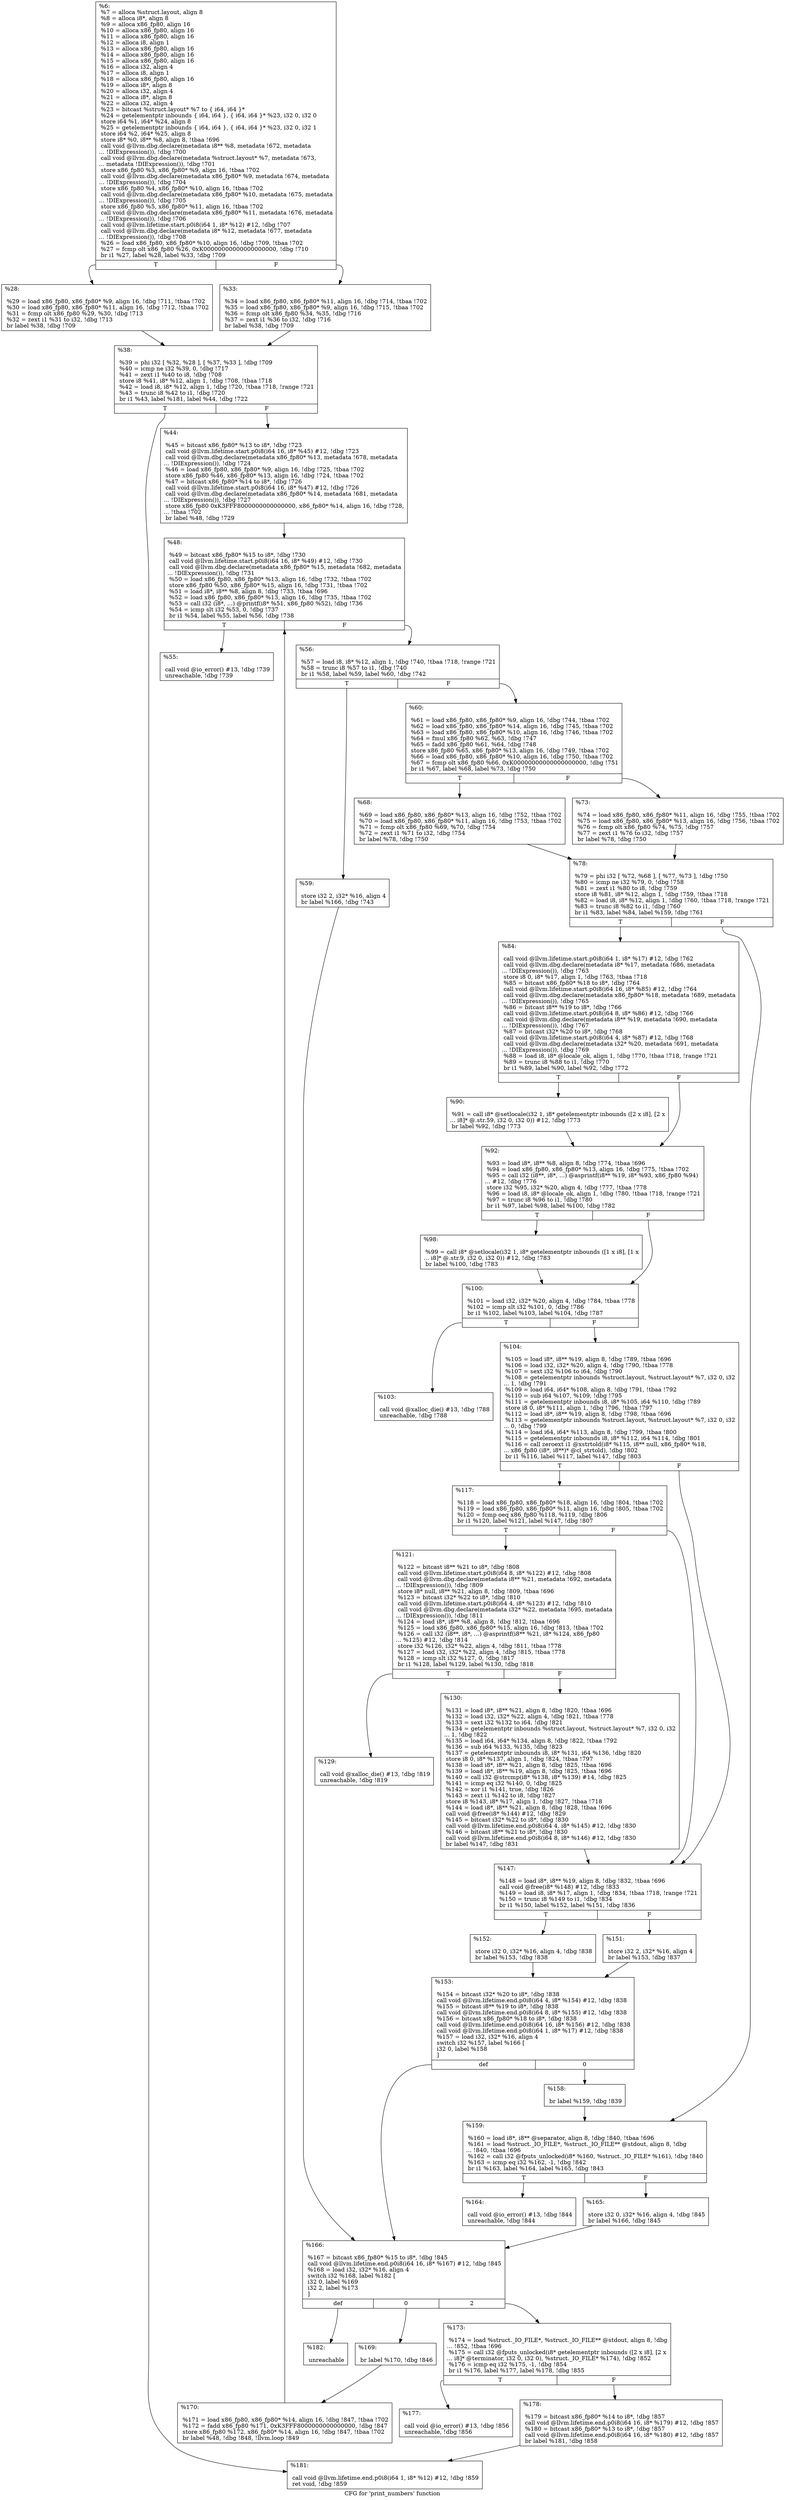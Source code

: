 digraph "CFG for 'print_numbers' function" {
	label="CFG for 'print_numbers' function";

	Node0x1c500e0 [shape=record,label="{%6:\l  %7 = alloca %struct.layout, align 8\l  %8 = alloca i8*, align 8\l  %9 = alloca x86_fp80, align 16\l  %10 = alloca x86_fp80, align 16\l  %11 = alloca x86_fp80, align 16\l  %12 = alloca i8, align 1\l  %13 = alloca x86_fp80, align 16\l  %14 = alloca x86_fp80, align 16\l  %15 = alloca x86_fp80, align 16\l  %16 = alloca i32, align 4\l  %17 = alloca i8, align 1\l  %18 = alloca x86_fp80, align 16\l  %19 = alloca i8*, align 8\l  %20 = alloca i32, align 4\l  %21 = alloca i8*, align 8\l  %22 = alloca i32, align 4\l  %23 = bitcast %struct.layout* %7 to \{ i64, i64 \}*\l  %24 = getelementptr inbounds \{ i64, i64 \}, \{ i64, i64 \}* %23, i32 0, i32 0\l  store i64 %1, i64* %24, align 8\l  %25 = getelementptr inbounds \{ i64, i64 \}, \{ i64, i64 \}* %23, i32 0, i32 1\l  store i64 %2, i64* %25, align 8\l  store i8* %0, i8** %8, align 8, !tbaa !696\l  call void @llvm.dbg.declare(metadata i8** %8, metadata !672, metadata\l... !DIExpression()), !dbg !700\l  call void @llvm.dbg.declare(metadata %struct.layout* %7, metadata !673,\l... metadata !DIExpression()), !dbg !701\l  store x86_fp80 %3, x86_fp80* %9, align 16, !tbaa !702\l  call void @llvm.dbg.declare(metadata x86_fp80* %9, metadata !674, metadata\l... !DIExpression()), !dbg !704\l  store x86_fp80 %4, x86_fp80* %10, align 16, !tbaa !702\l  call void @llvm.dbg.declare(metadata x86_fp80* %10, metadata !675, metadata\l... !DIExpression()), !dbg !705\l  store x86_fp80 %5, x86_fp80* %11, align 16, !tbaa !702\l  call void @llvm.dbg.declare(metadata x86_fp80* %11, metadata !676, metadata\l... !DIExpression()), !dbg !706\l  call void @llvm.lifetime.start.p0i8(i64 1, i8* %12) #12, !dbg !707\l  call void @llvm.dbg.declare(metadata i8* %12, metadata !677, metadata\l... !DIExpression()), !dbg !708\l  %26 = load x86_fp80, x86_fp80* %10, align 16, !dbg !709, !tbaa !702\l  %27 = fcmp olt x86_fp80 %26, 0xK00000000000000000000, !dbg !710\l  br i1 %27, label %28, label %33, !dbg !709\l|{<s0>T|<s1>F}}"];
	Node0x1c500e0:s0 -> Node0x1c50380;
	Node0x1c500e0:s1 -> Node0x1c503d0;
	Node0x1c50380 [shape=record,label="{%28:\l\l  %29 = load x86_fp80, x86_fp80* %9, align 16, !dbg !711, !tbaa !702\l  %30 = load x86_fp80, x86_fp80* %11, align 16, !dbg !712, !tbaa !702\l  %31 = fcmp olt x86_fp80 %29, %30, !dbg !713\l  %32 = zext i1 %31 to i32, !dbg !713\l  br label %38, !dbg !709\l}"];
	Node0x1c50380 -> Node0x1c50420;
	Node0x1c503d0 [shape=record,label="{%33:\l\l  %34 = load x86_fp80, x86_fp80* %11, align 16, !dbg !714, !tbaa !702\l  %35 = load x86_fp80, x86_fp80* %9, align 16, !dbg !715, !tbaa !702\l  %36 = fcmp olt x86_fp80 %34, %35, !dbg !716\l  %37 = zext i1 %36 to i32, !dbg !716\l  br label %38, !dbg !709\l}"];
	Node0x1c503d0 -> Node0x1c50420;
	Node0x1c50420 [shape=record,label="{%38:\l\l  %39 = phi i32 [ %32, %28 ], [ %37, %33 ], !dbg !709\l  %40 = icmp ne i32 %39, 0, !dbg !717\l  %41 = zext i1 %40 to i8, !dbg !708\l  store i8 %41, i8* %12, align 1, !dbg !708, !tbaa !718\l  %42 = load i8, i8* %12, align 1, !dbg !720, !tbaa !718, !range !721\l  %43 = trunc i8 %42 to i1, !dbg !720\l  br i1 %43, label %181, label %44, !dbg !722\l|{<s0>T|<s1>F}}"];
	Node0x1c50420:s0 -> Node0x1c50f10;
	Node0x1c50420:s1 -> Node0x1c50470;
	Node0x1c50470 [shape=record,label="{%44:\l\l  %45 = bitcast x86_fp80* %13 to i8*, !dbg !723\l  call void @llvm.lifetime.start.p0i8(i64 16, i8* %45) #12, !dbg !723\l  call void @llvm.dbg.declare(metadata x86_fp80* %13, metadata !678, metadata\l... !DIExpression()), !dbg !724\l  %46 = load x86_fp80, x86_fp80* %9, align 16, !dbg !725, !tbaa !702\l  store x86_fp80 %46, x86_fp80* %13, align 16, !dbg !724, !tbaa !702\l  %47 = bitcast x86_fp80* %14 to i8*, !dbg !726\l  call void @llvm.lifetime.start.p0i8(i64 16, i8* %47) #12, !dbg !726\l  call void @llvm.dbg.declare(metadata x86_fp80* %14, metadata !681, metadata\l... !DIExpression()), !dbg !727\l  store x86_fp80 0xK3FFF8000000000000000, x86_fp80* %14, align 16, !dbg !728,\l... !tbaa !702\l  br label %48, !dbg !729\l}"];
	Node0x1c50470 -> Node0x1c504c0;
	Node0x1c504c0 [shape=record,label="{%48:\l\l  %49 = bitcast x86_fp80* %15 to i8*, !dbg !730\l  call void @llvm.lifetime.start.p0i8(i64 16, i8* %49) #12, !dbg !730\l  call void @llvm.dbg.declare(metadata x86_fp80* %15, metadata !682, metadata\l... !DIExpression()), !dbg !731\l  %50 = load x86_fp80, x86_fp80* %13, align 16, !dbg !732, !tbaa !702\l  store x86_fp80 %50, x86_fp80* %15, align 16, !dbg !731, !tbaa !702\l  %51 = load i8*, i8** %8, align 8, !dbg !733, !tbaa !696\l  %52 = load x86_fp80, x86_fp80* %13, align 16, !dbg !735, !tbaa !702\l  %53 = call i32 (i8*, ...) @printf(i8* %51, x86_fp80 %52), !dbg !736\l  %54 = icmp slt i32 %53, 0, !dbg !737\l  br i1 %54, label %55, label %56, !dbg !738\l|{<s0>T|<s1>F}}"];
	Node0x1c504c0:s0 -> Node0x1c50510;
	Node0x1c504c0:s1 -> Node0x1c50560;
	Node0x1c50510 [shape=record,label="{%55:\l\l  call void @io_error() #13, !dbg !739\l  unreachable, !dbg !739\l}"];
	Node0x1c50560 [shape=record,label="{%56:\l\l  %57 = load i8, i8* %12, align 1, !dbg !740, !tbaa !718, !range !721\l  %58 = trunc i8 %57 to i1, !dbg !740\l  br i1 %58, label %59, label %60, !dbg !742\l|{<s0>T|<s1>F}}"];
	Node0x1c50560:s0 -> Node0x1c505b0;
	Node0x1c50560:s1 -> Node0x1c50600;
	Node0x1c505b0 [shape=record,label="{%59:\l\l  store i32 2, i32* %16, align 4\l  br label %166, !dbg !743\l}"];
	Node0x1c505b0 -> Node0x1c50d30;
	Node0x1c50600 [shape=record,label="{%60:\l\l  %61 = load x86_fp80, x86_fp80* %9, align 16, !dbg !744, !tbaa !702\l  %62 = load x86_fp80, x86_fp80* %14, align 16, !dbg !745, !tbaa !702\l  %63 = load x86_fp80, x86_fp80* %10, align 16, !dbg !746, !tbaa !702\l  %64 = fmul x86_fp80 %62, %63, !dbg !747\l  %65 = fadd x86_fp80 %61, %64, !dbg !748\l  store x86_fp80 %65, x86_fp80* %13, align 16, !dbg !749, !tbaa !702\l  %66 = load x86_fp80, x86_fp80* %10, align 16, !dbg !750, !tbaa !702\l  %67 = fcmp olt x86_fp80 %66, 0xK00000000000000000000, !dbg !751\l  br i1 %67, label %68, label %73, !dbg !750\l|{<s0>T|<s1>F}}"];
	Node0x1c50600:s0 -> Node0x1c50650;
	Node0x1c50600:s1 -> Node0x1c506a0;
	Node0x1c50650 [shape=record,label="{%68:\l\l  %69 = load x86_fp80, x86_fp80* %13, align 16, !dbg !752, !tbaa !702\l  %70 = load x86_fp80, x86_fp80* %11, align 16, !dbg !753, !tbaa !702\l  %71 = fcmp olt x86_fp80 %69, %70, !dbg !754\l  %72 = zext i1 %71 to i32, !dbg !754\l  br label %78, !dbg !750\l}"];
	Node0x1c50650 -> Node0x1c506f0;
	Node0x1c506a0 [shape=record,label="{%73:\l\l  %74 = load x86_fp80, x86_fp80* %11, align 16, !dbg !755, !tbaa !702\l  %75 = load x86_fp80, x86_fp80* %13, align 16, !dbg !756, !tbaa !702\l  %76 = fcmp olt x86_fp80 %74, %75, !dbg !757\l  %77 = zext i1 %76 to i32, !dbg !757\l  br label %78, !dbg !750\l}"];
	Node0x1c506a0 -> Node0x1c506f0;
	Node0x1c506f0 [shape=record,label="{%78:\l\l  %79 = phi i32 [ %72, %68 ], [ %77, %73 ], !dbg !750\l  %80 = icmp ne i32 %79, 0, !dbg !758\l  %81 = zext i1 %80 to i8, !dbg !759\l  store i8 %81, i8* %12, align 1, !dbg !759, !tbaa !718\l  %82 = load i8, i8* %12, align 1, !dbg !760, !tbaa !718, !range !721\l  %83 = trunc i8 %82 to i1, !dbg !760\l  br i1 %83, label %84, label %159, !dbg !761\l|{<s0>T|<s1>F}}"];
	Node0x1c506f0:s0 -> Node0x1c50740;
	Node0x1c506f0:s1 -> Node0x1c50c40;
	Node0x1c50740 [shape=record,label="{%84:\l\l  call void @llvm.lifetime.start.p0i8(i64 1, i8* %17) #12, !dbg !762\l  call void @llvm.dbg.declare(metadata i8* %17, metadata !686, metadata\l... !DIExpression()), !dbg !763\l  store i8 0, i8* %17, align 1, !dbg !763, !tbaa !718\l  %85 = bitcast x86_fp80* %18 to i8*, !dbg !764\l  call void @llvm.lifetime.start.p0i8(i64 16, i8* %85) #12, !dbg !764\l  call void @llvm.dbg.declare(metadata x86_fp80* %18, metadata !689, metadata\l... !DIExpression()), !dbg !765\l  %86 = bitcast i8** %19 to i8*, !dbg !766\l  call void @llvm.lifetime.start.p0i8(i64 8, i8* %86) #12, !dbg !766\l  call void @llvm.dbg.declare(metadata i8** %19, metadata !690, metadata\l... !DIExpression()), !dbg !767\l  %87 = bitcast i32* %20 to i8*, !dbg !768\l  call void @llvm.lifetime.start.p0i8(i64 4, i8* %87) #12, !dbg !768\l  call void @llvm.dbg.declare(metadata i32* %20, metadata !691, metadata\l... !DIExpression()), !dbg !769\l  %88 = load i8, i8* @locale_ok, align 1, !dbg !770, !tbaa !718, !range !721\l  %89 = trunc i8 %88 to i1, !dbg !770\l  br i1 %89, label %90, label %92, !dbg !772\l|{<s0>T|<s1>F}}"];
	Node0x1c50740:s0 -> Node0x1c50790;
	Node0x1c50740:s1 -> Node0x1c507e0;
	Node0x1c50790 [shape=record,label="{%90:\l\l  %91 = call i8* @setlocale(i32 1, i8* getelementptr inbounds ([2 x i8], [2 x\l... i8]* @.str.59, i32 0, i32 0)) #12, !dbg !773\l  br label %92, !dbg !773\l}"];
	Node0x1c50790 -> Node0x1c507e0;
	Node0x1c507e0 [shape=record,label="{%92:\l\l  %93 = load i8*, i8** %8, align 8, !dbg !774, !tbaa !696\l  %94 = load x86_fp80, x86_fp80* %13, align 16, !dbg !775, !tbaa !702\l  %95 = call i32 (i8**, i8*, ...) @asprintf(i8** %19, i8* %93, x86_fp80 %94)\l... #12, !dbg !776\l  store i32 %95, i32* %20, align 4, !dbg !777, !tbaa !778\l  %96 = load i8, i8* @locale_ok, align 1, !dbg !780, !tbaa !718, !range !721\l  %97 = trunc i8 %96 to i1, !dbg !780\l  br i1 %97, label %98, label %100, !dbg !782\l|{<s0>T|<s1>F}}"];
	Node0x1c507e0:s0 -> Node0x1c50830;
	Node0x1c507e0:s1 -> Node0x1c50880;
	Node0x1c50830 [shape=record,label="{%98:\l\l  %99 = call i8* @setlocale(i32 1, i8* getelementptr inbounds ([1 x i8], [1 x\l... i8]* @.str.9, i32 0, i32 0)) #12, !dbg !783\l  br label %100, !dbg !783\l}"];
	Node0x1c50830 -> Node0x1c50880;
	Node0x1c50880 [shape=record,label="{%100:\l\l  %101 = load i32, i32* %20, align 4, !dbg !784, !tbaa !778\l  %102 = icmp slt i32 %101, 0, !dbg !786\l  br i1 %102, label %103, label %104, !dbg !787\l|{<s0>T|<s1>F}}"];
	Node0x1c50880:s0 -> Node0x1c508d0;
	Node0x1c50880:s1 -> Node0x1c50920;
	Node0x1c508d0 [shape=record,label="{%103:\l\l  call void @xalloc_die() #13, !dbg !788\l  unreachable, !dbg !788\l}"];
	Node0x1c50920 [shape=record,label="{%104:\l\l  %105 = load i8*, i8** %19, align 8, !dbg !789, !tbaa !696\l  %106 = load i32, i32* %20, align 4, !dbg !790, !tbaa !778\l  %107 = sext i32 %106 to i64, !dbg !790\l  %108 = getelementptr inbounds %struct.layout, %struct.layout* %7, i32 0, i32\l... 1, !dbg !791\l  %109 = load i64, i64* %108, align 8, !dbg !791, !tbaa !792\l  %110 = sub i64 %107, %109, !dbg !795\l  %111 = getelementptr inbounds i8, i8* %105, i64 %110, !dbg !789\l  store i8 0, i8* %111, align 1, !dbg !796, !tbaa !797\l  %112 = load i8*, i8** %19, align 8, !dbg !798, !tbaa !696\l  %113 = getelementptr inbounds %struct.layout, %struct.layout* %7, i32 0, i32\l... 0, !dbg !799\l  %114 = load i64, i64* %113, align 8, !dbg !799, !tbaa !800\l  %115 = getelementptr inbounds i8, i8* %112, i64 %114, !dbg !801\l  %116 = call zeroext i1 @xstrtold(i8* %115, i8** null, x86_fp80* %18,\l... x86_fp80 (i8*, i8**)* @cl_strtold), !dbg !802\l  br i1 %116, label %117, label %147, !dbg !803\l|{<s0>T|<s1>F}}"];
	Node0x1c50920:s0 -> Node0x1c50970;
	Node0x1c50920:s1 -> Node0x1c50ab0;
	Node0x1c50970 [shape=record,label="{%117:\l\l  %118 = load x86_fp80, x86_fp80* %18, align 16, !dbg !804, !tbaa !702\l  %119 = load x86_fp80, x86_fp80* %11, align 16, !dbg !805, !tbaa !702\l  %120 = fcmp oeq x86_fp80 %118, %119, !dbg !806\l  br i1 %120, label %121, label %147, !dbg !807\l|{<s0>T|<s1>F}}"];
	Node0x1c50970:s0 -> Node0x1c509c0;
	Node0x1c50970:s1 -> Node0x1c50ab0;
	Node0x1c509c0 [shape=record,label="{%121:\l\l  %122 = bitcast i8** %21 to i8*, !dbg !808\l  call void @llvm.lifetime.start.p0i8(i64 8, i8* %122) #12, !dbg !808\l  call void @llvm.dbg.declare(metadata i8** %21, metadata !692, metadata\l... !DIExpression()), !dbg !809\l  store i8* null, i8** %21, align 8, !dbg !809, !tbaa !696\l  %123 = bitcast i32* %22 to i8*, !dbg !810\l  call void @llvm.lifetime.start.p0i8(i64 4, i8* %123) #12, !dbg !810\l  call void @llvm.dbg.declare(metadata i32* %22, metadata !695, metadata\l... !DIExpression()), !dbg !811\l  %124 = load i8*, i8** %8, align 8, !dbg !812, !tbaa !696\l  %125 = load x86_fp80, x86_fp80* %15, align 16, !dbg !813, !tbaa !702\l  %126 = call i32 (i8**, i8*, ...) @asprintf(i8** %21, i8* %124, x86_fp80\l... %125) #12, !dbg !814\l  store i32 %126, i32* %22, align 4, !dbg !811, !tbaa !778\l  %127 = load i32, i32* %22, align 4, !dbg !815, !tbaa !778\l  %128 = icmp slt i32 %127, 0, !dbg !817\l  br i1 %128, label %129, label %130, !dbg !818\l|{<s0>T|<s1>F}}"];
	Node0x1c509c0:s0 -> Node0x1c50a10;
	Node0x1c509c0:s1 -> Node0x1c50a60;
	Node0x1c50a10 [shape=record,label="{%129:\l\l  call void @xalloc_die() #13, !dbg !819\l  unreachable, !dbg !819\l}"];
	Node0x1c50a60 [shape=record,label="{%130:\l\l  %131 = load i8*, i8** %21, align 8, !dbg !820, !tbaa !696\l  %132 = load i32, i32* %22, align 4, !dbg !821, !tbaa !778\l  %133 = sext i32 %132 to i64, !dbg !821\l  %134 = getelementptr inbounds %struct.layout, %struct.layout* %7, i32 0, i32\l... 1, !dbg !822\l  %135 = load i64, i64* %134, align 8, !dbg !822, !tbaa !792\l  %136 = sub i64 %133, %135, !dbg !823\l  %137 = getelementptr inbounds i8, i8* %131, i64 %136, !dbg !820\l  store i8 0, i8* %137, align 1, !dbg !824, !tbaa !797\l  %138 = load i8*, i8** %21, align 8, !dbg !825, !tbaa !696\l  %139 = load i8*, i8** %19, align 8, !dbg !825, !tbaa !696\l  %140 = call i32 @strcmp(i8* %138, i8* %139) #14, !dbg !825\l  %141 = icmp eq i32 %140, 0, !dbg !825\l  %142 = xor i1 %141, true, !dbg !826\l  %143 = zext i1 %142 to i8, !dbg !827\l  store i8 %143, i8* %17, align 1, !dbg !827, !tbaa !718\l  %144 = load i8*, i8** %21, align 8, !dbg !828, !tbaa !696\l  call void @free(i8* %144) #12, !dbg !829\l  %145 = bitcast i32* %22 to i8*, !dbg !830\l  call void @llvm.lifetime.end.p0i8(i64 4, i8* %145) #12, !dbg !830\l  %146 = bitcast i8** %21 to i8*, !dbg !830\l  call void @llvm.lifetime.end.p0i8(i64 8, i8* %146) #12, !dbg !830\l  br label %147, !dbg !831\l}"];
	Node0x1c50a60 -> Node0x1c50ab0;
	Node0x1c50ab0 [shape=record,label="{%147:\l\l  %148 = load i8*, i8** %19, align 8, !dbg !832, !tbaa !696\l  call void @free(i8* %148) #12, !dbg !833\l  %149 = load i8, i8* %17, align 1, !dbg !834, !tbaa !718, !range !721\l  %150 = trunc i8 %149 to i1, !dbg !834\l  br i1 %150, label %152, label %151, !dbg !836\l|{<s0>T|<s1>F}}"];
	Node0x1c50ab0:s0 -> Node0x1c50b50;
	Node0x1c50ab0:s1 -> Node0x1c50b00;
	Node0x1c50b00 [shape=record,label="{%151:\l\l  store i32 2, i32* %16, align 4\l  br label %153, !dbg !837\l}"];
	Node0x1c50b00 -> Node0x1c50ba0;
	Node0x1c50b50 [shape=record,label="{%152:\l\l  store i32 0, i32* %16, align 4, !dbg !838\l  br label %153, !dbg !838\l}"];
	Node0x1c50b50 -> Node0x1c50ba0;
	Node0x1c50ba0 [shape=record,label="{%153:\l\l  %154 = bitcast i32* %20 to i8*, !dbg !838\l  call void @llvm.lifetime.end.p0i8(i64 4, i8* %154) #12, !dbg !838\l  %155 = bitcast i8** %19 to i8*, !dbg !838\l  call void @llvm.lifetime.end.p0i8(i64 8, i8* %155) #12, !dbg !838\l  %156 = bitcast x86_fp80* %18 to i8*, !dbg !838\l  call void @llvm.lifetime.end.p0i8(i64 16, i8* %156) #12, !dbg !838\l  call void @llvm.lifetime.end.p0i8(i64 1, i8* %17) #12, !dbg !838\l  %157 = load i32, i32* %16, align 4\l  switch i32 %157, label %166 [\l    i32 0, label %158\l  ]\l|{<s0>def|<s1>0}}"];
	Node0x1c50ba0:s0 -> Node0x1c50d30;
	Node0x1c50ba0:s1 -> Node0x1c50bf0;
	Node0x1c50bf0 [shape=record,label="{%158:\l\l  br label %159, !dbg !839\l}"];
	Node0x1c50bf0 -> Node0x1c50c40;
	Node0x1c50c40 [shape=record,label="{%159:\l\l  %160 = load i8*, i8** @separator, align 8, !dbg !840, !tbaa !696\l  %161 = load %struct._IO_FILE*, %struct._IO_FILE** @stdout, align 8, !dbg\l... !840, !tbaa !696\l  %162 = call i32 @fputs_unlocked(i8* %160, %struct._IO_FILE* %161), !dbg !840\l  %163 = icmp eq i32 %162, -1, !dbg !842\l  br i1 %163, label %164, label %165, !dbg !843\l|{<s0>T|<s1>F}}"];
	Node0x1c50c40:s0 -> Node0x1c50c90;
	Node0x1c50c40:s1 -> Node0x1c50ce0;
	Node0x1c50c90 [shape=record,label="{%164:\l\l  call void @io_error() #13, !dbg !844\l  unreachable, !dbg !844\l}"];
	Node0x1c50ce0 [shape=record,label="{%165:\l\l  store i32 0, i32* %16, align 4, !dbg !845\l  br label %166, !dbg !845\l}"];
	Node0x1c50ce0 -> Node0x1c50d30;
	Node0x1c50d30 [shape=record,label="{%166:\l\l  %167 = bitcast x86_fp80* %15 to i8*, !dbg !845\l  call void @llvm.lifetime.end.p0i8(i64 16, i8* %167) #12, !dbg !845\l  %168 = load i32, i32* %16, align 4\l  switch i32 %168, label %182 [\l    i32 0, label %169\l    i32 2, label %173\l  ]\l|{<s0>def|<s1>0|<s2>2}}"];
	Node0x1c50d30:s0 -> Node0x1c50f60;
	Node0x1c50d30:s1 -> Node0x1c50d80;
	Node0x1c50d30:s2 -> Node0x1c50e20;
	Node0x1c50d80 [shape=record,label="{%169:\l\l  br label %170, !dbg !846\l}"];
	Node0x1c50d80 -> Node0x1c50dd0;
	Node0x1c50dd0 [shape=record,label="{%170:\l\l  %171 = load x86_fp80, x86_fp80* %14, align 16, !dbg !847, !tbaa !702\l  %172 = fadd x86_fp80 %171, 0xK3FFF8000000000000000, !dbg !847\l  store x86_fp80 %172, x86_fp80* %14, align 16, !dbg !847, !tbaa !702\l  br label %48, !dbg !848, !llvm.loop !849\l}"];
	Node0x1c50dd0 -> Node0x1c504c0;
	Node0x1c50e20 [shape=record,label="{%173:\l\l  %174 = load %struct._IO_FILE*, %struct._IO_FILE** @stdout, align 8, !dbg\l... !852, !tbaa !696\l  %175 = call i32 @fputs_unlocked(i8* getelementptr inbounds ([2 x i8], [2 x\l... i8]* @terminator, i32 0, i32 0), %struct._IO_FILE* %174), !dbg !852\l  %176 = icmp eq i32 %175, -1, !dbg !854\l  br i1 %176, label %177, label %178, !dbg !855\l|{<s0>T|<s1>F}}"];
	Node0x1c50e20:s0 -> Node0x1c50e70;
	Node0x1c50e20:s1 -> Node0x1c50ec0;
	Node0x1c50e70 [shape=record,label="{%177:\l\l  call void @io_error() #13, !dbg !856\l  unreachable, !dbg !856\l}"];
	Node0x1c50ec0 [shape=record,label="{%178:\l\l  %179 = bitcast x86_fp80* %14 to i8*, !dbg !857\l  call void @llvm.lifetime.end.p0i8(i64 16, i8* %179) #12, !dbg !857\l  %180 = bitcast x86_fp80* %13 to i8*, !dbg !857\l  call void @llvm.lifetime.end.p0i8(i64 16, i8* %180) #12, !dbg !857\l  br label %181, !dbg !858\l}"];
	Node0x1c50ec0 -> Node0x1c50f10;
	Node0x1c50f10 [shape=record,label="{%181:\l\l  call void @llvm.lifetime.end.p0i8(i64 1, i8* %12) #12, !dbg !859\l  ret void, !dbg !859\l}"];
	Node0x1c50f60 [shape=record,label="{%182:\l\l  unreachable\l}"];
}
